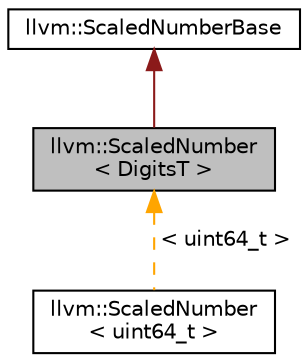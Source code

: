 digraph "llvm::ScaledNumber&lt; DigitsT &gt;"
{
 // LATEX_PDF_SIZE
  bgcolor="transparent";
  edge [fontname="Helvetica",fontsize="10",labelfontname="Helvetica",labelfontsize="10"];
  node [fontname="Helvetica",fontsize="10",shape=record];
  Node1 [label="llvm::ScaledNumber\l\< DigitsT \>",height=0.2,width=0.4,color="black", fillcolor="grey75", style="filled", fontcolor="black",tooltip="Simple representation of a scaled number."];
  Node2 -> Node1 [dir="back",color="firebrick4",fontsize="10",style="solid",fontname="Helvetica"];
  Node2 [label="llvm::ScaledNumberBase",height=0.2,width=0.4,color="black",URL="$classllvm_1_1ScaledNumberBase.html",tooltip=" "];
  Node1 -> Node3 [dir="back",color="orange",fontsize="10",style="dashed",label=" \< uint64_t \>" ,fontname="Helvetica"];
  Node3 [label="llvm::ScaledNumber\l\< uint64_t \>",height=0.2,width=0.4,color="black",URL="$classllvm_1_1ScaledNumber.html",tooltip=" "];
}
